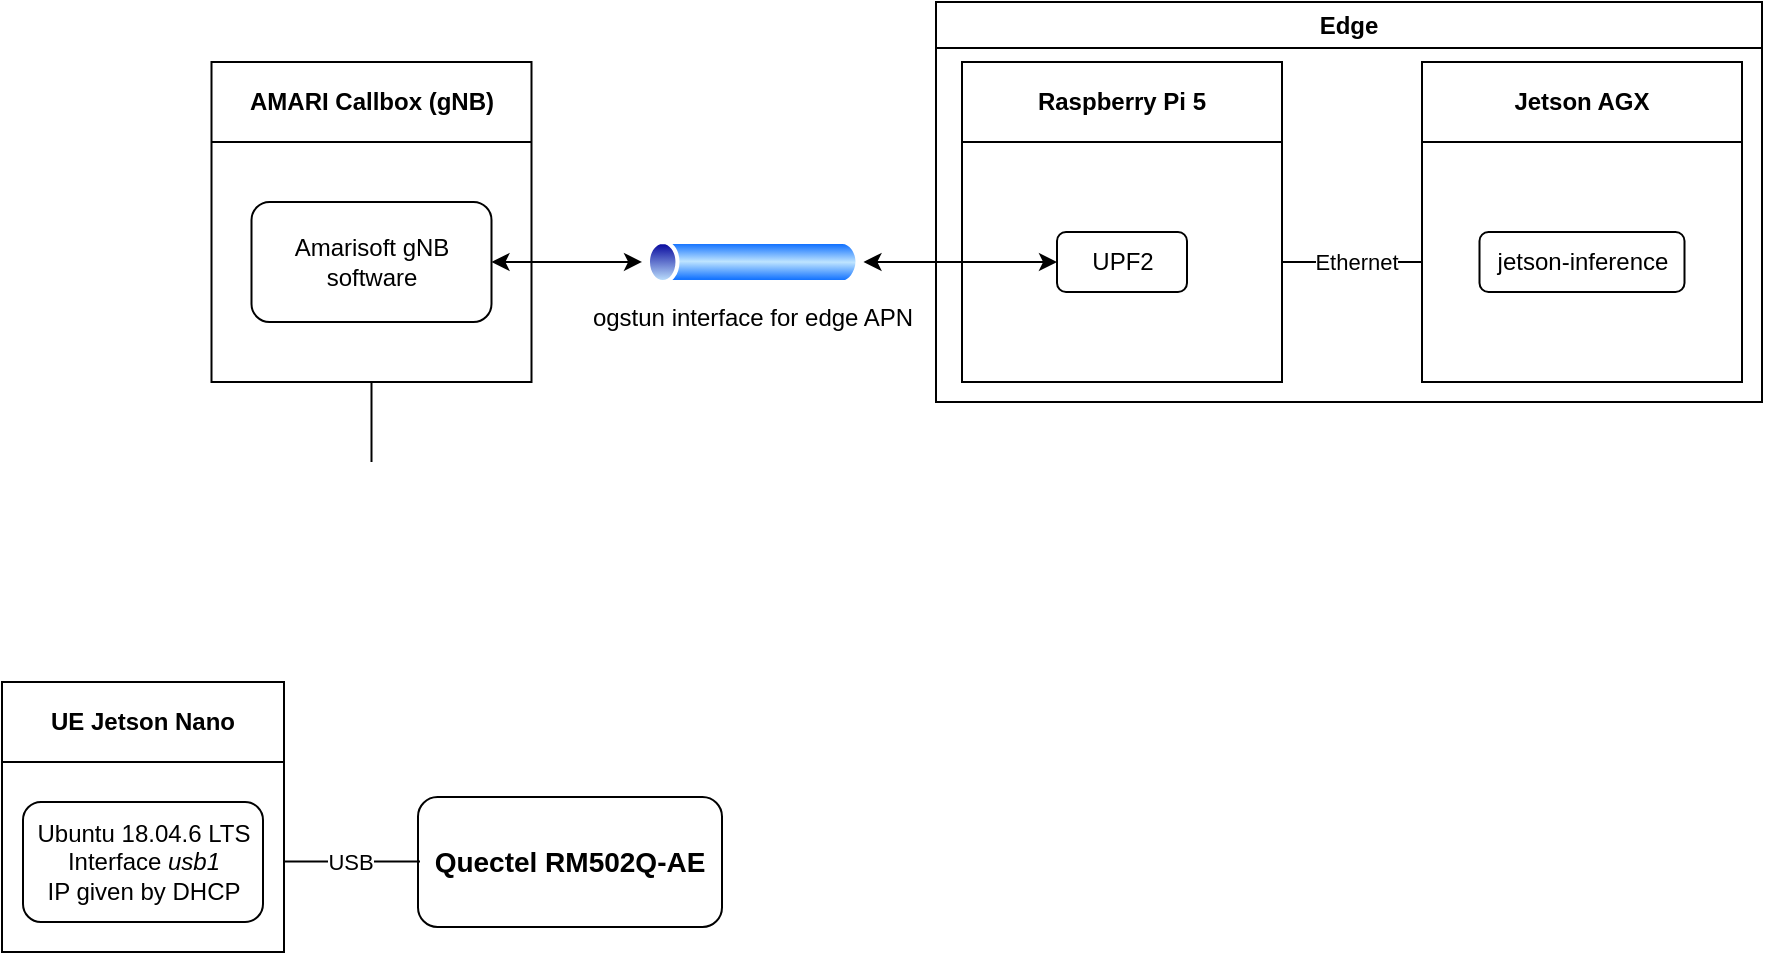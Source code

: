 <mxfile version="24.3.0" type="device">
  <diagram name="Página-1" id="4QZvdcZJ5oB2tHuWdFdc">
    <mxGraphModel dx="1243" dy="716" grid="1" gridSize="10" guides="1" tooltips="1" connect="1" arrows="1" fold="1" page="1" pageScale="1" pageWidth="827" pageHeight="1169" math="0" shadow="0">
      <root>
        <mxCell id="0" />
        <mxCell id="1" parent="0" />
        <mxCell id="Qbz0tX9M-Izm4d5-4zGy-4" value="AMARI Callbox (gNB)" style="swimlane;whiteSpace=wrap;html=1;startSize=40;" parent="1" vertex="1">
          <mxGeometry x="264.75" y="270" width="160" height="160" as="geometry" />
        </mxCell>
        <mxCell id="Qbz0tX9M-Izm4d5-4zGy-5" value="Amarisoft gNB software" style="rounded=1;whiteSpace=wrap;html=1;" parent="Qbz0tX9M-Izm4d5-4zGy-4" vertex="1">
          <mxGeometry x="20" y="70" width="120" height="60" as="geometry" />
        </mxCell>
        <mxCell id="Qbz0tX9M-Izm4d5-4zGy-7" value="" style="endArrow=none;html=1;rounded=0;entryX=0.5;entryY=1;entryDx=0;entryDy=0;" parent="1" target="Qbz0tX9M-Izm4d5-4zGy-4" edge="1">
          <mxGeometry width="50" height="50" relative="1" as="geometry">
            <mxPoint x="344.75" y="470" as="sourcePoint" />
            <mxPoint x="370.75" y="450" as="targetPoint" />
          </mxGeometry>
        </mxCell>
        <mxCell id="Qbz0tX9M-Izm4d5-4zGy-8" value="UE Jetson Nano" style="swimlane;whiteSpace=wrap;html=1;startSize=40;" parent="1" vertex="1">
          <mxGeometry x="160" y="580" width="141" height="135" as="geometry" />
        </mxCell>
        <mxCell id="Qbz0tX9M-Izm4d5-4zGy-9" value="Ubuntu 18.04.6 LTS&lt;div&gt;Interface &lt;i&gt;usb1&lt;/i&gt;&lt;/div&gt;&lt;div&gt;IP given by DHCP&lt;/div&gt;" style="rounded=1;whiteSpace=wrap;html=1;" parent="Qbz0tX9M-Izm4d5-4zGy-8" vertex="1">
          <mxGeometry x="10.5" y="60" width="120" height="60" as="geometry" />
        </mxCell>
        <mxCell id="Qbz0tX9M-Izm4d5-4zGy-11" value="&lt;span style=&quot;font-weight: 700;&quot;&gt;&lt;font style=&quot;font-size: 14px;&quot;&gt;Quectel RM502Q-AE&lt;/font&gt;&lt;/span&gt;" style="rounded=1;whiteSpace=wrap;html=1;" parent="1" vertex="1">
          <mxGeometry x="368" y="637.5" width="152" height="65" as="geometry" />
        </mxCell>
        <mxCell id="Qbz0tX9M-Izm4d5-4zGy-12" style="edgeStyle=orthogonalEdgeStyle;rounded=0;orthogonalLoop=1;jettySize=auto;html=1;entryX=0;entryY=0.5;entryDx=0;entryDy=0;endArrow=none;endFill=0;" parent="1" edge="1">
          <mxGeometry relative="1" as="geometry">
            <mxPoint x="301" y="669.75" as="sourcePoint" />
            <mxPoint x="369" y="669.75" as="targetPoint" />
          </mxGeometry>
        </mxCell>
        <mxCell id="Qbz0tX9M-Izm4d5-4zGy-13" value="USB" style="edgeLabel;html=1;align=center;verticalAlign=middle;resizable=0;points=[];" parent="Qbz0tX9M-Izm4d5-4zGy-12" vertex="1" connectable="0">
          <mxGeometry x="-0.062" relative="1" as="geometry">
            <mxPoint x="1" as="offset" />
          </mxGeometry>
        </mxCell>
        <mxCell id="Qbz0tX9M-Izm4d5-4zGy-14" value="Raspberry Pi 5" style="swimlane;whiteSpace=wrap;html=1;startSize=40;" parent="1" vertex="1">
          <mxGeometry x="640" y="270" width="160" height="160" as="geometry" />
        </mxCell>
        <mxCell id="Qbz0tX9M-Izm4d5-4zGy-15" value="UPF2" style="rounded=1;whiteSpace=wrap;html=1;" parent="Qbz0tX9M-Izm4d5-4zGy-14" vertex="1">
          <mxGeometry x="47.5" y="85" width="65" height="30" as="geometry" />
        </mxCell>
        <mxCell id="Qbz0tX9M-Izm4d5-4zGy-27" style="edgeStyle=orthogonalEdgeStyle;rounded=0;orthogonalLoop=1;jettySize=auto;html=1;startArrow=classic;startFill=1;" parent="1" source="Qbz0tX9M-Izm4d5-4zGy-25" target="Qbz0tX9M-Izm4d5-4zGy-5" edge="1">
          <mxGeometry relative="1" as="geometry" />
        </mxCell>
        <mxCell id="Qbz0tX9M-Izm4d5-4zGy-28" style="edgeStyle=orthogonalEdgeStyle;rounded=0;orthogonalLoop=1;jettySize=auto;html=1;entryX=0;entryY=0.5;entryDx=0;entryDy=0;startArrow=classic;startFill=1;" parent="1" source="Qbz0tX9M-Izm4d5-4zGy-25" target="Qbz0tX9M-Izm4d5-4zGy-15" edge="1">
          <mxGeometry relative="1" as="geometry" />
        </mxCell>
        <mxCell id="Qbz0tX9M-Izm4d5-4zGy-25" value="ogstun interface for edge APN" style="image;aspect=fixed;perimeter=ellipsePerimeter;html=1;align=center;shadow=0;dashed=0;spacingTop=3;image=img/lib/active_directory/tunnel.svg;rotation=0;" parent="1" vertex="1">
          <mxGeometry x="480" y="358.93" width="110.74" height="22.14" as="geometry" />
        </mxCell>
        <mxCell id="Qbz0tX9M-Izm4d5-4zGy-6" value="" style="shape=image;verticalLabelPosition=bottom;labelBackgroundColor=default;verticalAlign=top;aspect=fixed;imageAspect=0;image=https://ingun.com/media/CMS%20Media/campaigns/5G/campaign-5G-icon-antenne_M-min.png;clipPath=inset(23.78% 31% 24.67% 31.33%);" parent="1" vertex="1">
          <mxGeometry x="300.75" y="470" width="87.67" height="90" as="geometry" />
        </mxCell>
        <mxCell id="Qbz0tX9M-Izm4d5-4zGy-10" value="" style="shape=image;verticalLabelPosition=bottom;labelBackgroundColor=default;verticalAlign=top;aspect=fixed;imageAspect=0;image=https://icons.veryicon.com/png/o/miscellaneous/medium-thin-linear-icon/signal-28.png;rotation=-45;" parent="1" vertex="1">
          <mxGeometry x="380" y="560" width="60" height="60" as="geometry" />
        </mxCell>
        <mxCell id="Iy88VGhK-Bo8yXWi1SWr-1" value="Jetson AGX" style="swimlane;whiteSpace=wrap;html=1;startSize=40;" vertex="1" parent="1">
          <mxGeometry x="870" y="270" width="160" height="160" as="geometry" />
        </mxCell>
        <mxCell id="Iy88VGhK-Bo8yXWi1SWr-2" value="jetson-inference" style="rounded=1;whiteSpace=wrap;html=1;" vertex="1" parent="Iy88VGhK-Bo8yXWi1SWr-1">
          <mxGeometry x="28.75" y="85" width="102.5" height="30" as="geometry" />
        </mxCell>
        <mxCell id="Iy88VGhK-Bo8yXWi1SWr-3" value="" style="endArrow=none;html=1;rounded=0;" edge="1" parent="1">
          <mxGeometry width="50" height="50" relative="1" as="geometry">
            <mxPoint x="800" y="370" as="sourcePoint" />
            <mxPoint x="870" y="370" as="targetPoint" />
          </mxGeometry>
        </mxCell>
        <mxCell id="Iy88VGhK-Bo8yXWi1SWr-4" value="Ethernet" style="edgeLabel;html=1;align=center;verticalAlign=middle;resizable=0;points=[];" vertex="1" connectable="0" parent="Iy88VGhK-Bo8yXWi1SWr-3">
          <mxGeometry x="0.038" relative="1" as="geometry">
            <mxPoint as="offset" />
          </mxGeometry>
        </mxCell>
        <mxCell id="Iy88VGhK-Bo8yXWi1SWr-5" value="Edge" style="swimlane;whiteSpace=wrap;html=1;" vertex="1" parent="1">
          <mxGeometry x="627" y="240" width="413" height="200" as="geometry" />
        </mxCell>
      </root>
    </mxGraphModel>
  </diagram>
</mxfile>
